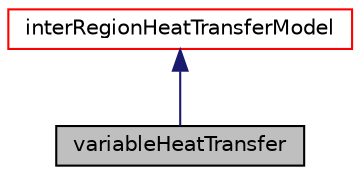 digraph "variableHeatTransfer"
{
  bgcolor="transparent";
  edge [fontname="Helvetica",fontsize="10",labelfontname="Helvetica",labelfontsize="10"];
  node [fontname="Helvetica",fontsize="10",shape=record];
  Node0 [label="variableHeatTransfer",height=0.2,width=0.4,color="black", fillcolor="grey75", style="filled", fontcolor="black"];
  Node1 -> Node0 [dir="back",color="midnightblue",fontsize="10",style="solid",fontname="Helvetica"];
  Node1 [label="interRegionHeatTransferModel",height=0.2,width=0.4,color="red",URL="$a24677.html",tooltip="Base class for inter region heat exchange. The derived classes must provide the heat transfer coeffis..."];
}
